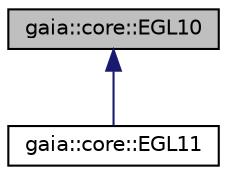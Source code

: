 digraph G
{
  edge [fontname="Helvetica",fontsize="10",labelfontname="Helvetica",labelfontsize="10"];
  node [fontname="Helvetica",fontsize="10",shape=record];
  Node1 [label="gaia::core::EGL10",height=0.2,width=0.4,color="black", fillcolor="grey75", style="filled" fontcolor="black"];
  Node1 -> Node2 [dir=back,color="midnightblue",fontsize="10",style="solid",fontname="Helvetica"];
  Node2 [label="gaia::core::EGL11",height=0.2,width=0.4,color="black", fillcolor="white", style="filled",URL="$d4/d0c/classgaia_1_1core_1_1_e_g_l11.html"];
}
